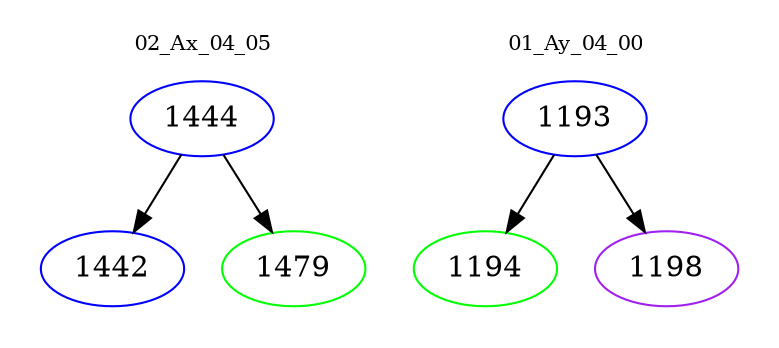 digraph{
subgraph cluster_0 {
color = white
label = "02_Ax_04_05";
fontsize=10;
T0_1444 [label="1444", color="blue"]
T0_1444 -> T0_1442 [color="black"]
T0_1442 [label="1442", color="blue"]
T0_1444 -> T0_1479 [color="black"]
T0_1479 [label="1479", color="green"]
}
subgraph cluster_1 {
color = white
label = "01_Ay_04_00";
fontsize=10;
T1_1193 [label="1193", color="blue"]
T1_1193 -> T1_1194 [color="black"]
T1_1194 [label="1194", color="green"]
T1_1193 -> T1_1198 [color="black"]
T1_1198 [label="1198", color="purple"]
}
}
